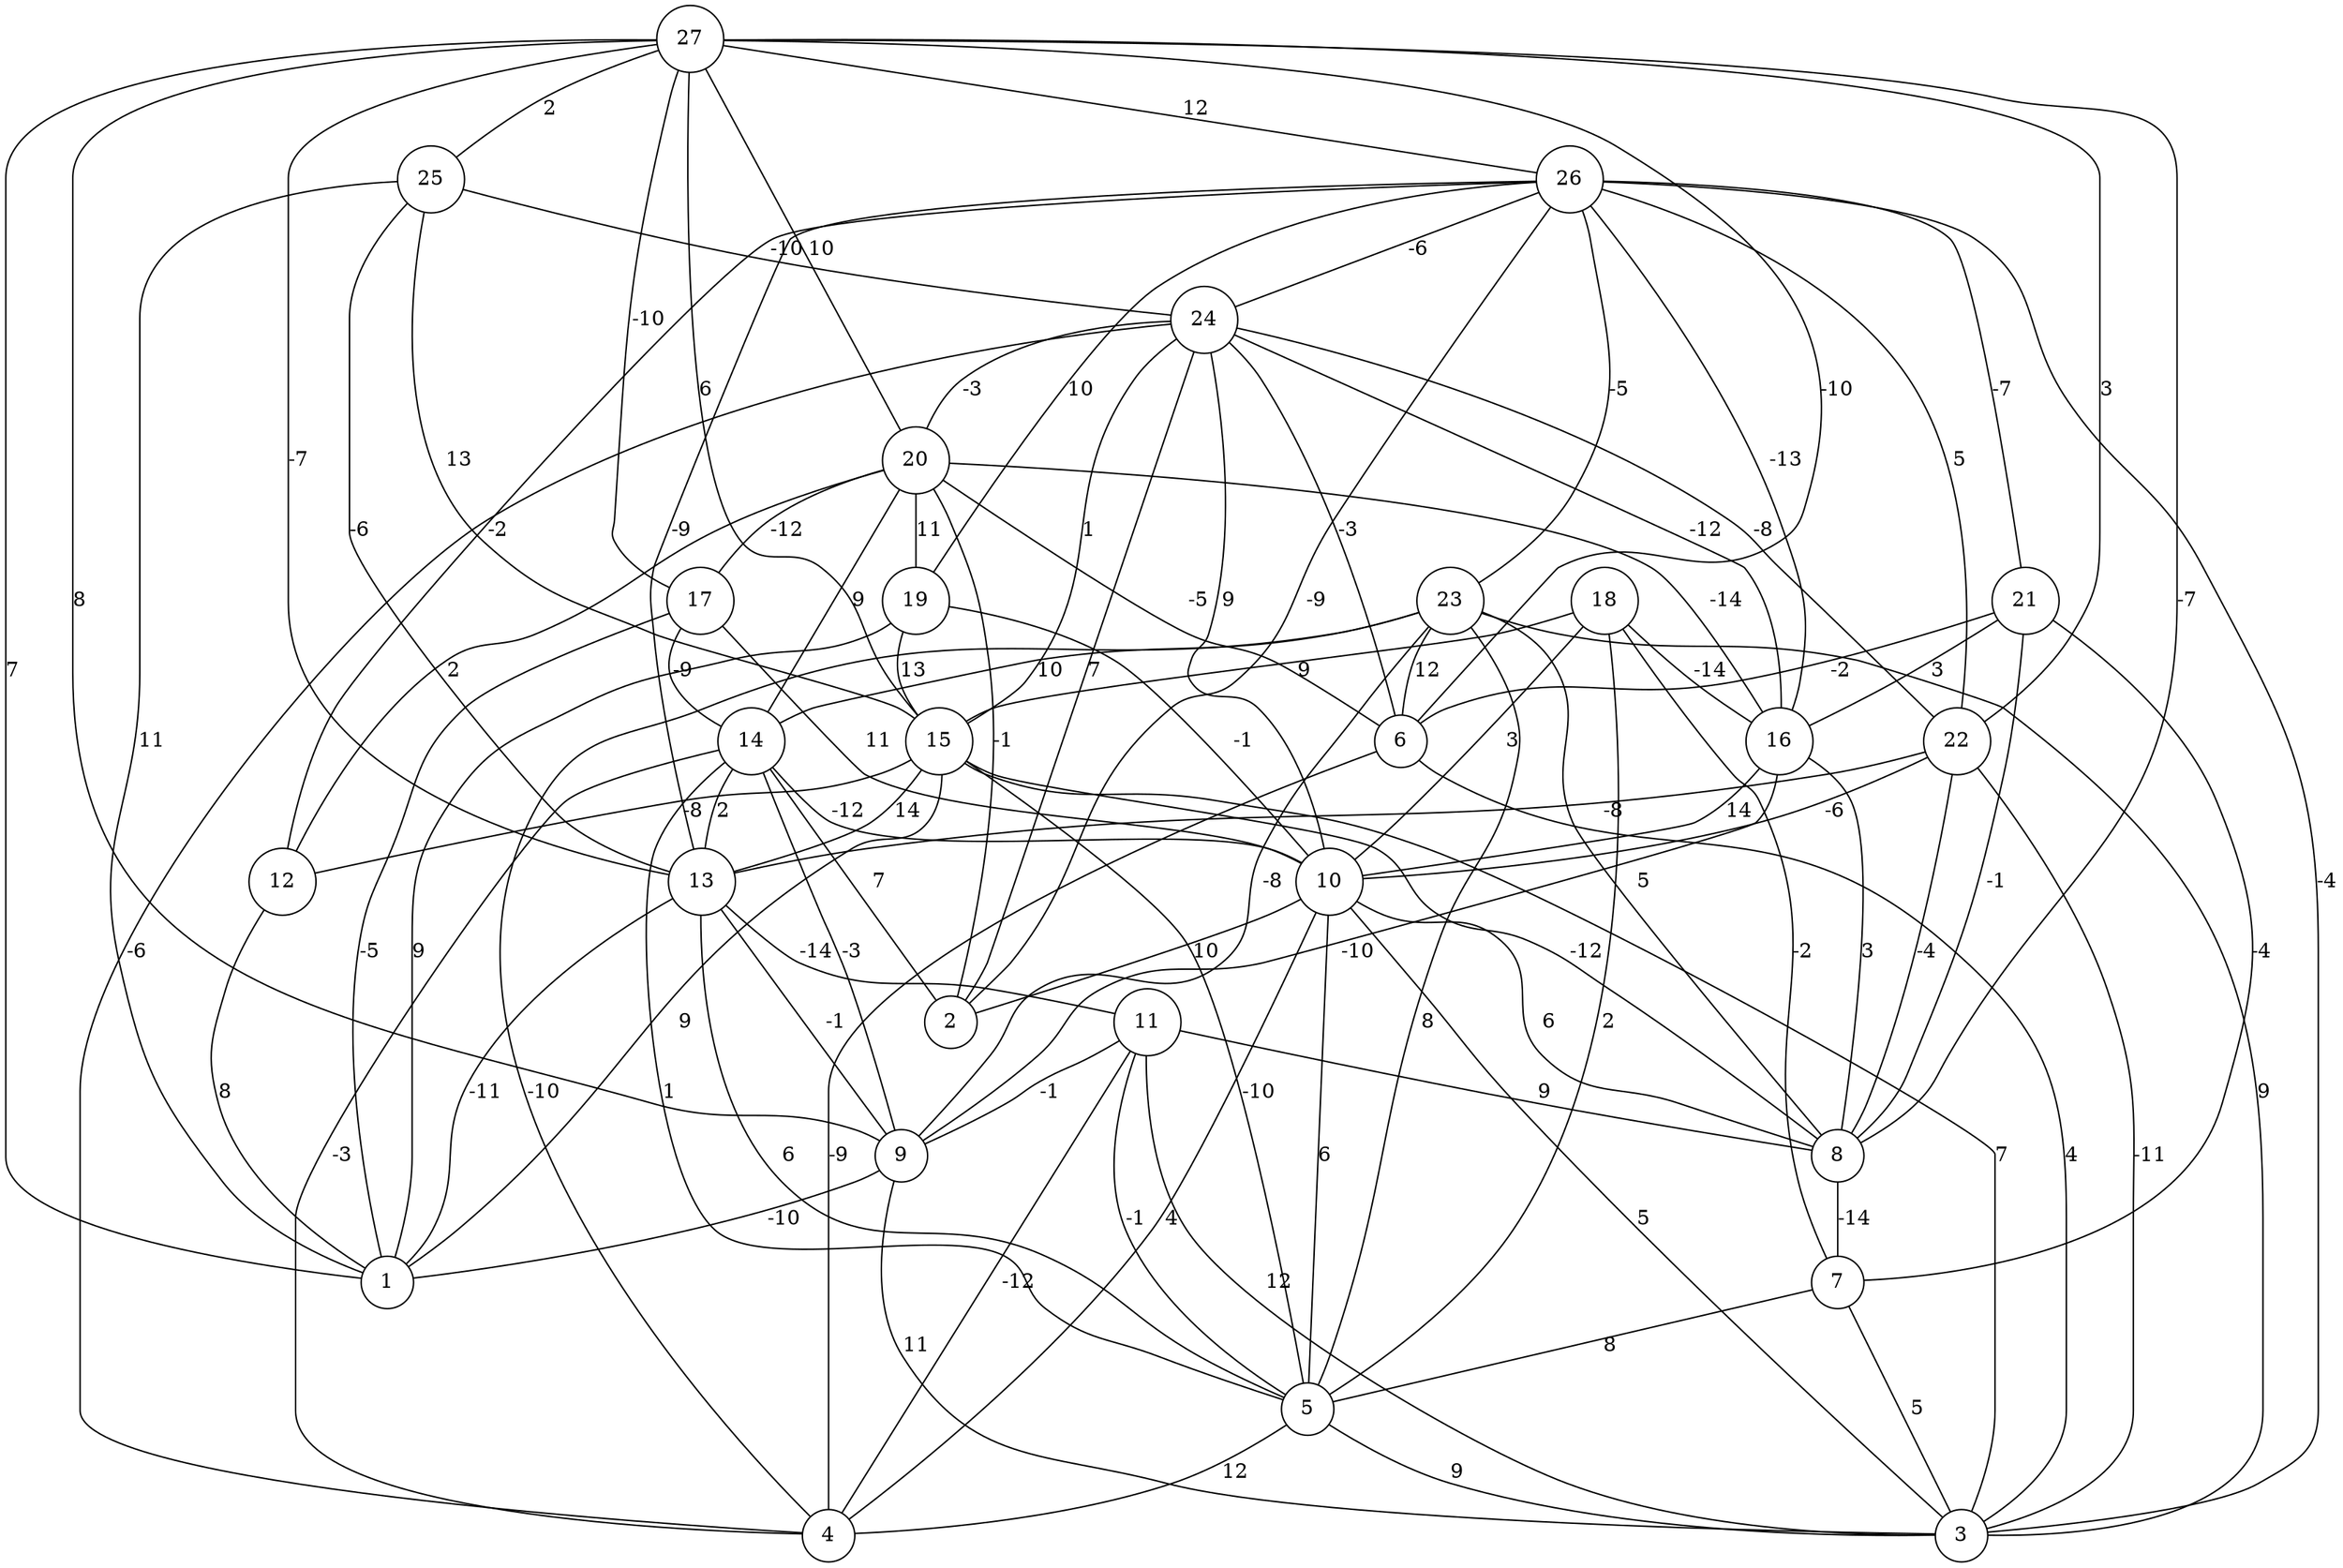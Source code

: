 graph { 
	 fontname="Helvetica,Arial,sans-serif" 
	 node [shape = circle]; 
	 27 -- 1 [label = "7"];
	 27 -- 6 [label = "-10"];
	 27 -- 8 [label = "-7"];
	 27 -- 9 [label = "8"];
	 27 -- 13 [label = "-7"];
	 27 -- 15 [label = "6"];
	 27 -- 17 [label = "-10"];
	 27 -- 20 [label = "10"];
	 27 -- 22 [label = "3"];
	 27 -- 25 [label = "2"];
	 27 -- 26 [label = "12"];
	 26 -- 2 [label = "-9"];
	 26 -- 3 [label = "-4"];
	 26 -- 12 [label = "-2"];
	 26 -- 13 [label = "-9"];
	 26 -- 16 [label = "-13"];
	 26 -- 19 [label = "10"];
	 26 -- 21 [label = "-7"];
	 26 -- 22 [label = "5"];
	 26 -- 23 [label = "-5"];
	 26 -- 24 [label = "-6"];
	 25 -- 1 [label = "11"];
	 25 -- 13 [label = "-6"];
	 25 -- 15 [label = "13"];
	 25 -- 24 [label = "-10"];
	 24 -- 2 [label = "7"];
	 24 -- 4 [label = "-6"];
	 24 -- 6 [label = "-3"];
	 24 -- 10 [label = "9"];
	 24 -- 15 [label = "1"];
	 24 -- 16 [label = "-12"];
	 24 -- 20 [label = "-3"];
	 24 -- 22 [label = "-8"];
	 23 -- 3 [label = "9"];
	 23 -- 4 [label = "-10"];
	 23 -- 5 [label = "8"];
	 23 -- 6 [label = "12"];
	 23 -- 8 [label = "5"];
	 23 -- 9 [label = "-8"];
	 23 -- 14 [label = "10"];
	 22 -- 3 [label = "-11"];
	 22 -- 8 [label = "-4"];
	 22 -- 10 [label = "-6"];
	 22 -- 13 [label = "-8"];
	 21 -- 6 [label = "-2"];
	 21 -- 7 [label = "-4"];
	 21 -- 8 [label = "-1"];
	 21 -- 16 [label = "3"];
	 20 -- 2 [label = "-1"];
	 20 -- 6 [label = "-5"];
	 20 -- 12 [label = "2"];
	 20 -- 14 [label = "9"];
	 20 -- 16 [label = "-14"];
	 20 -- 17 [label = "-12"];
	 20 -- 19 [label = "11"];
	 19 -- 1 [label = "9"];
	 19 -- 10 [label = "-1"];
	 19 -- 15 [label = "13"];
	 18 -- 5 [label = "2"];
	 18 -- 7 [label = "-2"];
	 18 -- 10 [label = "3"];
	 18 -- 15 [label = "9"];
	 18 -- 16 [label = "-14"];
	 17 -- 1 [label = "-5"];
	 17 -- 10 [label = "11"];
	 17 -- 14 [label = "-9"];
	 16 -- 8 [label = "3"];
	 16 -- 9 [label = "-10"];
	 16 -- 10 [label = "14"];
	 15 -- 1 [label = "9"];
	 15 -- 3 [label = "7"];
	 15 -- 5 [label = "-10"];
	 15 -- 8 [label = "-12"];
	 15 -- 12 [label = "-8"];
	 15 -- 13 [label = "14"];
	 14 -- 2 [label = "7"];
	 14 -- 4 [label = "-3"];
	 14 -- 5 [label = "1"];
	 14 -- 9 [label = "-3"];
	 14 -- 10 [label = "-12"];
	 14 -- 13 [label = "2"];
	 13 -- 1 [label = "-11"];
	 13 -- 5 [label = "6"];
	 13 -- 9 [label = "-1"];
	 13 -- 11 [label = "-14"];
	 12 -- 1 [label = "8"];
	 11 -- 3 [label = "12"];
	 11 -- 4 [label = "-12"];
	 11 -- 5 [label = "-1"];
	 11 -- 8 [label = "9"];
	 11 -- 9 [label = "-1"];
	 10 -- 2 [label = "10"];
	 10 -- 3 [label = "5"];
	 10 -- 4 [label = "4"];
	 10 -- 5 [label = "6"];
	 10 -- 8 [label = "6"];
	 9 -- 1 [label = "-10"];
	 9 -- 3 [label = "11"];
	 8 -- 7 [label = "-14"];
	 7 -- 3 [label = "5"];
	 7 -- 5 [label = "8"];
	 6 -- 3 [label = "4"];
	 6 -- 4 [label = "-9"];
	 5 -- 3 [label = "9"];
	 5 -- 4 [label = "12"];
	 1;
	 2;
	 3;
	 4;
	 5;
	 6;
	 7;
	 8;
	 9;
	 10;
	 11;
	 12;
	 13;
	 14;
	 15;
	 16;
	 17;
	 18;
	 19;
	 20;
	 21;
	 22;
	 23;
	 24;
	 25;
	 26;
	 27;
}
